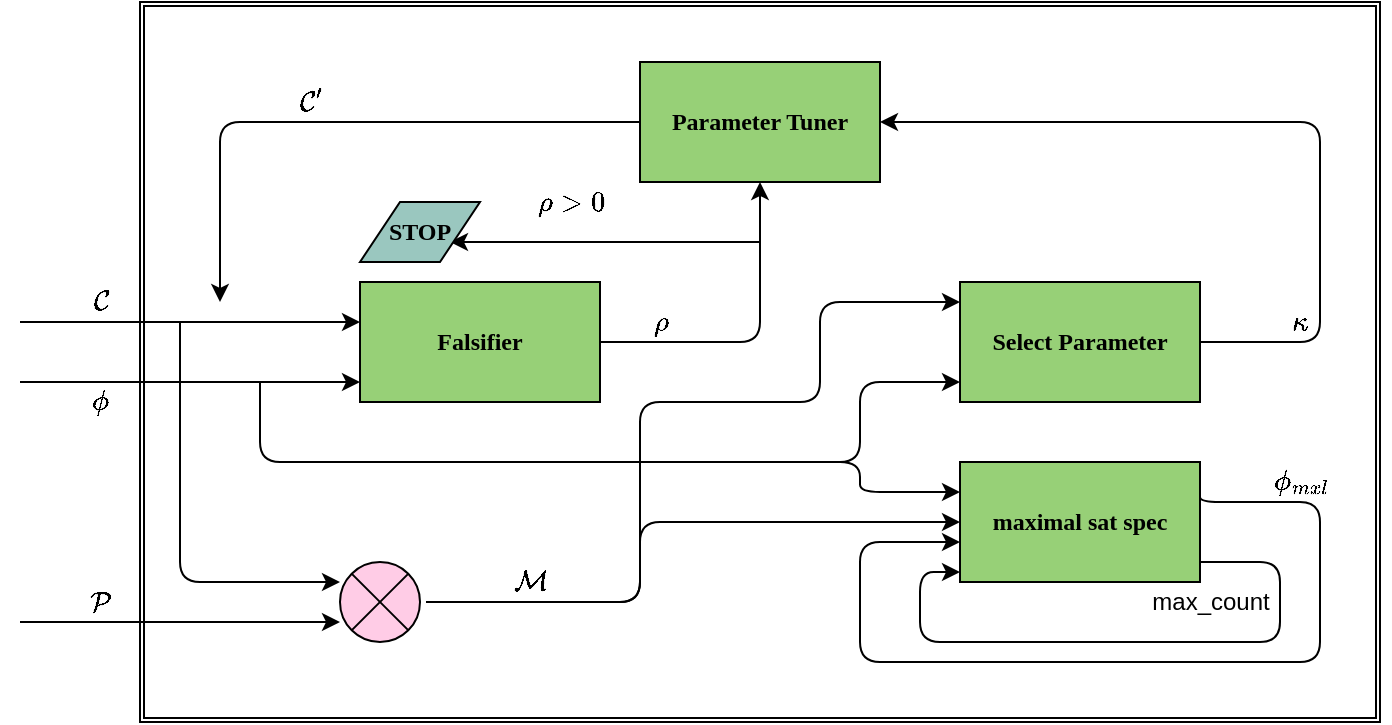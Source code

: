 <mxfile version="14.9.9" type="github">
  <diagram id="HPMyCTs1JtdewsG8-r8l" name="Page-1">
    <mxGraphModel dx="2051" dy="712" grid="1" gridSize="10" guides="1" tooltips="1" connect="1" arrows="1" fold="1" page="1" pageScale="1" pageWidth="850" pageHeight="1100" math="1" shadow="0">
      <root>
        <mxCell id="0" />
        <mxCell id="1" parent="0" />
        <mxCell id="0roCsXZs07hfI-0RXTEd-21" value="" style="endArrow=classic;html=1;" parent="1" edge="1">
          <mxGeometry relative="1" as="geometry">
            <mxPoint x="-10" y="420" as="sourcePoint" />
            <mxPoint x="160" y="420" as="targetPoint" />
          </mxGeometry>
        </mxCell>
        <mxCell id="0roCsXZs07hfI-0RXTEd-46" value="" style="endArrow=classic;html=1;" parent="1" edge="1">
          <mxGeometry relative="1" as="geometry">
            <mxPoint x="-10" y="570" as="sourcePoint" />
            <mxPoint x="150" y="570" as="targetPoint" />
          </mxGeometry>
        </mxCell>
        <mxCell id="0roCsXZs07hfI-0RXTEd-48" value="" style="endArrow=classic;html=1;" parent="1" edge="1">
          <mxGeometry relative="1" as="geometry">
            <mxPoint x="-10" y="450" as="sourcePoint" />
            <mxPoint x="160" y="450" as="targetPoint" />
          </mxGeometry>
        </mxCell>
        <mxCell id="0roCsXZs07hfI-0RXTEd-66" value="" style="edgeStyle=segmentEdgeStyle;endArrow=classic;html=1;entryX=0;entryY=0.75;entryDx=0;entryDy=0;" parent="1" edge="1">
          <mxGeometry width="50" height="50" relative="1" as="geometry">
            <mxPoint x="110" y="450" as="sourcePoint" />
            <mxPoint x="460" y="450" as="targetPoint" />
            <Array as="points">
              <mxPoint x="110" y="490" />
              <mxPoint x="410" y="490" />
              <mxPoint x="410" y="450" />
            </Array>
          </mxGeometry>
        </mxCell>
        <mxCell id="0roCsXZs07hfI-0RXTEd-68" value="" style="edgeStyle=segmentEdgeStyle;endArrow=classic;html=1;exitX=1;exitY=0.75;exitDx=0;exitDy=0;" parent="1" edge="1">
          <mxGeometry width="50" height="50" relative="1" as="geometry">
            <mxPoint x="580" y="540" as="sourcePoint" />
            <mxPoint x="460" y="545" as="targetPoint" />
            <Array as="points">
              <mxPoint x="620" y="540" />
              <mxPoint x="620" y="580" />
              <mxPoint x="440" y="580" />
              <mxPoint x="440" y="545" />
            </Array>
          </mxGeometry>
        </mxCell>
        <mxCell id="0roCsXZs07hfI-0RXTEd-69" value="" style="edgeStyle=segmentEdgeStyle;endArrow=classic;html=1;entryX=0;entryY=0.667;entryDx=0;entryDy=0;entryPerimeter=0;exitX=1;exitY=0.25;exitDx=0;exitDy=0;" parent="1" edge="1">
          <mxGeometry width="50" height="50" relative="1" as="geometry">
            <mxPoint x="580" y="505" as="sourcePoint" />
            <mxPoint x="460" y="530.02" as="targetPoint" />
            <Array as="points">
              <mxPoint x="580" y="510" />
              <mxPoint x="640" y="510" />
              <mxPoint x="640" y="590" />
              <mxPoint x="410" y="590" />
              <mxPoint x="410" y="530" />
            </Array>
          </mxGeometry>
        </mxCell>
        <mxCell id="0roCsXZs07hfI-0RXTEd-71" value="" style="edgeStyle=segmentEdgeStyle;endArrow=classic;html=1;" parent="1" edge="1">
          <mxGeometry width="50" height="50" relative="1" as="geometry">
            <mxPoint x="360" y="380" as="sourcePoint" />
            <mxPoint x="205" y="380" as="targetPoint" />
            <Array as="points">
              <mxPoint x="205" y="380" />
            </Array>
          </mxGeometry>
        </mxCell>
        <mxCell id="0roCsXZs07hfI-0RXTEd-73" value="" style="edgeStyle=segmentEdgeStyle;endArrow=classic;html=1;exitX=1;exitY=0.5;exitDx=0;exitDy=0;entryX=1;entryY=0.5;entryDx=0;entryDy=0;" parent="1" source="KR0jnZ5FBIjMVYTQxTM6-4" edge="1" target="KR0jnZ5FBIjMVYTQxTM6-1">
          <mxGeometry width="50" height="50" relative="1" as="geometry">
            <mxPoint x="585" y="420" as="sourcePoint" />
            <mxPoint x="585" y="320" as="targetPoint" />
            <Array as="points">
              <mxPoint x="640" y="430" />
              <mxPoint x="640" y="320" />
            </Array>
          </mxGeometry>
        </mxCell>
        <mxCell id="0roCsXZs07hfI-0RXTEd-74" value="" style="edgeStyle=segmentEdgeStyle;endArrow=classic;html=1;exitX=-0.017;exitY=1;exitDx=0;exitDy=0;exitPerimeter=0;entryX=0.5;entryY=1;entryDx=0;entryDy=0;" parent="1" edge="1" target="KR0jnZ5FBIjMVYTQxTM6-1" source="0roCsXZs07hfI-0RXTEd-87">
          <mxGeometry width="50" height="50" relative="1" as="geometry">
            <mxPoint x="330" y="430" as="sourcePoint" />
            <mxPoint x="330" y="370" as="targetPoint" />
            <Array as="points">
              <mxPoint x="360" y="430" />
            </Array>
          </mxGeometry>
        </mxCell>
        <mxCell id="0roCsXZs07hfI-0RXTEd-75" value="" style="edgeStyle=segmentEdgeStyle;endArrow=classic;html=1;" parent="1" edge="1">
          <mxGeometry width="50" height="50" relative="1" as="geometry">
            <mxPoint x="70" y="420" as="sourcePoint" />
            <mxPoint x="150" y="550" as="targetPoint" />
            <Array as="points">
              <mxPoint x="70" y="550" />
              <mxPoint x="140" y="550" />
            </Array>
          </mxGeometry>
        </mxCell>
        <mxCell id="0roCsXZs07hfI-0RXTEd-76" value="" style="edgeStyle=segmentEdgeStyle;endArrow=classic;html=1;entryX=0;entryY=0.5;entryDx=0;entryDy=0;" parent="1" edge="1">
          <mxGeometry width="50" height="50" relative="1" as="geometry">
            <mxPoint x="280" y="560" as="sourcePoint" />
            <mxPoint x="460" y="520" as="targetPoint" />
            <Array as="points">
              <mxPoint x="300" y="560" />
              <mxPoint x="300" y="520" />
            </Array>
          </mxGeometry>
        </mxCell>
        <mxCell id="0roCsXZs07hfI-0RXTEd-79" value="" style="edgeStyle=segmentEdgeStyle;endArrow=classic;html=1;" parent="1" edge="1">
          <mxGeometry width="50" height="50" relative="1" as="geometry">
            <mxPoint x="193" y="560" as="sourcePoint" />
            <mxPoint x="460" y="410" as="targetPoint" />
            <Array as="points">
              <mxPoint x="193" y="560" />
              <mxPoint x="300" y="560" />
              <mxPoint x="300" y="460" />
              <mxPoint x="390" y="460" />
              <mxPoint x="390" y="410" />
            </Array>
          </mxGeometry>
        </mxCell>
        <mxCell id="0roCsXZs07hfI-0RXTEd-80" value="" style="edgeStyle=segmentEdgeStyle;endArrow=classic;html=1;entryX=0;entryY=0.25;entryDx=0;entryDy=0;" parent="1" edge="1">
          <mxGeometry width="50" height="50" relative="1" as="geometry">
            <mxPoint x="370" y="490" as="sourcePoint" />
            <mxPoint x="460" y="505" as="targetPoint" />
            <Array as="points">
              <mxPoint x="410" y="490" />
              <mxPoint x="410" y="505" />
            </Array>
          </mxGeometry>
        </mxCell>
        <mxCell id="0roCsXZs07hfI-0RXTEd-82" value="$$\mathcal{C}&#39;$$" style="text;html=1;align=center;verticalAlign=middle;resizable=0;points=[];autosize=1;strokeColor=none;fillColor=none;" parent="1" vertex="1">
          <mxGeometry x="80" y="300" width="110" height="20" as="geometry" />
        </mxCell>
        <mxCell id="0roCsXZs07hfI-0RXTEd-83" value="$$\kappa$$" style="text;html=1;align=center;verticalAlign=middle;resizable=0;points=[];autosize=1;strokeColor=none;fillColor=none;" parent="1" vertex="1">
          <mxGeometry x="590" y="410" width="80" height="20" as="geometry" />
        </mxCell>
        <mxCell id="0roCsXZs07hfI-0RXTEd-84" value="$$\mathcal{C}$$" style="text;html=1;align=center;verticalAlign=middle;resizable=0;points=[];autosize=1;strokeColor=none;fillColor=none;" parent="1" vertex="1">
          <mxGeometry x="-20" y="400" width="100" height="20" as="geometry" />
        </mxCell>
        <mxCell id="0roCsXZs07hfI-0RXTEd-85" value="$$\phi$$" style="text;html=1;align=center;verticalAlign=middle;resizable=0;points=[];autosize=1;strokeColor=none;fillColor=none;" parent="1" vertex="1">
          <mxGeometry y="450" width="60" height="20" as="geometry" />
        </mxCell>
        <mxCell id="0roCsXZs07hfI-0RXTEd-86" value="$$\mathcal{P}$$" style="text;html=1;align=center;verticalAlign=middle;resizable=0;points=[];autosize=1;strokeColor=none;fillColor=none;" parent="1" vertex="1">
          <mxGeometry x="-20" y="550" width="100" height="20" as="geometry" />
        </mxCell>
        <mxCell id="0roCsXZs07hfI-0RXTEd-87" value="$$\rho$$" style="text;html=1;align=center;verticalAlign=middle;resizable=0;points=[];autosize=1;strokeColor=none;fillColor=none;" parent="1" vertex="1">
          <mxGeometry x="280" y="410" width="60" height="20" as="geometry" />
        </mxCell>
        <mxCell id="0roCsXZs07hfI-0RXTEd-89" value="$$\mathcal{M}$$" style="text;html=1;align=center;verticalAlign=middle;resizable=0;points=[];autosize=1;strokeColor=none;fillColor=none;" parent="1" vertex="1">
          <mxGeometry x="190" y="540" width="110" height="20" as="geometry" />
        </mxCell>
        <mxCell id="0roCsXZs07hfI-0RXTEd-90" value="" style="shape=ext;double=1;rounded=0;whiteSpace=wrap;html=1;fillColor=none;" parent="1" vertex="1">
          <mxGeometry x="50" y="260" width="620" height="360" as="geometry" />
        </mxCell>
        <mxCell id="0roCsXZs07hfI-0RXTEd-92" value="$$\rho&amp;gt;0$$" style="text;html=1;align=center;verticalAlign=middle;resizable=0;points=[];autosize=1;strokeColor=none;fillColor=none;" parent="1" vertex="1">
          <mxGeometry x="225" y="350" width="80" height="20" as="geometry" />
        </mxCell>
        <mxCell id="0roCsXZs07hfI-0RXTEd-93" value="&lt;b&gt;&lt;font face=&quot;Comic Sans MS&quot;&gt;STOP&lt;/font&gt;&lt;/b&gt;" style="shape=parallelogram;perimeter=parallelogramPerimeter;whiteSpace=wrap;html=1;fixedSize=1;fillColor=#9AC7BF;" parent="1" vertex="1">
          <mxGeometry x="160" y="360" width="60" height="30" as="geometry" />
        </mxCell>
        <mxCell id="0roCsXZs07hfI-0RXTEd-96" value="$$\phi_{mxl}$$" style="text;html=1;align=center;verticalAlign=middle;resizable=0;points=[];autosize=1;strokeColor=none;fillColor=none;" parent="1" vertex="1">
          <mxGeometry x="585" y="490" width="90" height="20" as="geometry" />
        </mxCell>
        <mxCell id="0roCsXZs07hfI-0RXTEd-97" value="max_count" style="text;html=1;align=center;verticalAlign=middle;resizable=0;points=[];autosize=1;strokeColor=none;fillColor=none;" parent="1" vertex="1">
          <mxGeometry x="550" y="550" width="70" height="20" as="geometry" />
        </mxCell>
        <mxCell id="KR0jnZ5FBIjMVYTQxTM6-1" value="&lt;font face=&quot;Comic Sans MS&quot;&gt;&lt;b&gt;Parameter Tuner&lt;/b&gt;&lt;/font&gt;" style="rounded=0;whiteSpace=wrap;html=1;fillColor=#97D077;" vertex="1" parent="1">
          <mxGeometry x="300" y="290" width="120" height="60" as="geometry" />
        </mxCell>
        <mxCell id="KR0jnZ5FBIjMVYTQxTM6-2" value="&lt;font face=&quot;Comic Sans MS&quot;&gt;&lt;b&gt;Falsifier&lt;/b&gt;&lt;/font&gt;" style="rounded=0;whiteSpace=wrap;html=1;fillColor=#97D077;" vertex="1" parent="1">
          <mxGeometry x="160" y="400" width="120" height="60" as="geometry" />
        </mxCell>
        <mxCell id="KR0jnZ5FBIjMVYTQxTM6-3" value="&lt;b&gt;&lt;font face=&quot;Comic Sans MS&quot;&gt;maximal sat spec&lt;/font&gt;&lt;/b&gt;" style="rounded=0;whiteSpace=wrap;html=1;fillColor=#97D077;" vertex="1" parent="1">
          <mxGeometry x="460" y="490" width="120" height="60" as="geometry" />
        </mxCell>
        <mxCell id="KR0jnZ5FBIjMVYTQxTM6-4" value="&lt;b&gt;&lt;font face=&quot;Comic Sans MS&quot;&gt;Select Parameter&lt;/font&gt;&lt;/b&gt;" style="rounded=0;whiteSpace=wrap;html=1;fillColor=#97D077;" vertex="1" parent="1">
          <mxGeometry x="460" y="400" width="120" height="60" as="geometry" />
        </mxCell>
        <mxCell id="KR0jnZ5FBIjMVYTQxTM6-8" value="" style="edgeStyle=segmentEdgeStyle;endArrow=classic;html=1;exitX=0;exitY=0.5;exitDx=0;exitDy=0;" edge="1" parent="1" source="KR0jnZ5FBIjMVYTQxTM6-1">
          <mxGeometry width="50" height="50" relative="1" as="geometry">
            <mxPoint x="215" y="280" as="sourcePoint" />
            <mxPoint x="90" y="410" as="targetPoint" />
          </mxGeometry>
        </mxCell>
        <mxCell id="KR0jnZ5FBIjMVYTQxTM6-9" value="" style="shape=sumEllipse;perimeter=ellipsePerimeter;whiteSpace=wrap;html=1;backgroundOutline=1;fillColor=#FFCCE6;" vertex="1" parent="1">
          <mxGeometry x="150" y="540" width="40" height="40" as="geometry" />
        </mxCell>
      </root>
    </mxGraphModel>
  </diagram>
</mxfile>
